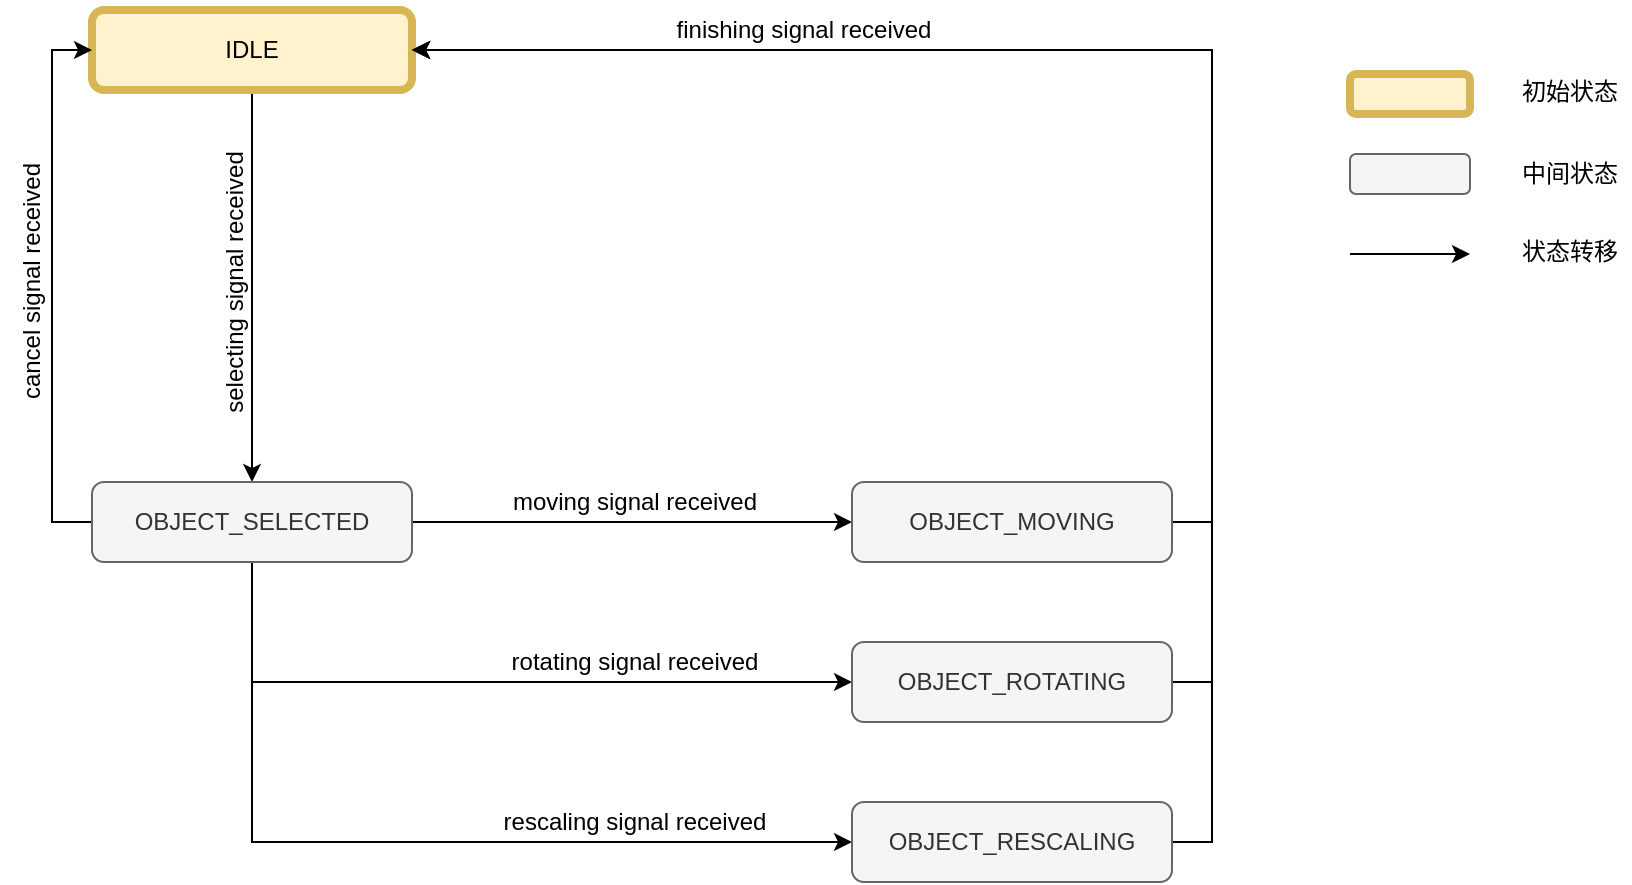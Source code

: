 <mxfile version="19.0.3" type="device"><diagram name="Page-1" id="6q4YjbCsCEjDF3uW9Bo5"><mxGraphModel dx="978" dy="991" grid="1" gridSize="10" guides="1" tooltips="1" connect="1" arrows="1" fold="1" page="1" pageScale="1" pageWidth="850" pageHeight="1100" math="0" shadow="0"><root><mxCell id="0"/><mxCell id="1" parent="0"/><mxCell id="5yvLbwEl-1r1vWmJ1qS_-17" style="edgeStyle=orthogonalEdgeStyle;rounded=0;orthogonalLoop=1;jettySize=auto;html=1;exitX=0.5;exitY=1;exitDx=0;exitDy=0;entryX=0.5;entryY=0;entryDx=0;entryDy=0;" parent="1" source="5yvLbwEl-1r1vWmJ1qS_-1" target="5yvLbwEl-1r1vWmJ1qS_-2" edge="1"><mxGeometry relative="1" as="geometry"><mxPoint x="142" y="200" as="sourcePoint"/><mxPoint x="142" y="440" as="targetPoint"/></mxGeometry></mxCell><mxCell id="5yvLbwEl-1r1vWmJ1qS_-1" value="IDLE" style="rounded=1;whiteSpace=wrap;html=1;fillColor=#fff2cc;strokeColor=#d6b656;strokeWidth=4;" parent="1" vertex="1"><mxGeometry x="100" y="204" width="160" height="40" as="geometry"/></mxCell><mxCell id="n-6eOl7cR6maywZHHqQ9-3" style="edgeStyle=orthogonalEdgeStyle;rounded=0;orthogonalLoop=1;jettySize=auto;html=1;exitX=1;exitY=0.5;exitDx=0;exitDy=0;" parent="1" source="5yvLbwEl-1r1vWmJ1qS_-2" target="n-6eOl7cR6maywZHHqQ9-1" edge="1"><mxGeometry relative="1" as="geometry"/></mxCell><mxCell id="n-6eOl7cR6maywZHHqQ9-10" style="edgeStyle=orthogonalEdgeStyle;rounded=0;orthogonalLoop=1;jettySize=auto;html=1;exitX=0;exitY=0.5;exitDx=0;exitDy=0;entryX=0;entryY=0.5;entryDx=0;entryDy=0;" parent="1" source="5yvLbwEl-1r1vWmJ1qS_-2" target="5yvLbwEl-1r1vWmJ1qS_-1" edge="1"><mxGeometry relative="1" as="geometry"/></mxCell><mxCell id="CRWILKBoxZJsyQT_hSzq-5" style="edgeStyle=orthogonalEdgeStyle;rounded=0;orthogonalLoop=1;jettySize=auto;html=1;exitX=0.5;exitY=1;exitDx=0;exitDy=0;entryX=0;entryY=0.5;entryDx=0;entryDy=0;" parent="1" source="5yvLbwEl-1r1vWmJ1qS_-2" target="CRWILKBoxZJsyQT_hSzq-4" edge="1"><mxGeometry relative="1" as="geometry"/></mxCell><mxCell id="CRWILKBoxZJsyQT_hSzq-8" style="edgeStyle=orthogonalEdgeStyle;rounded=0;orthogonalLoop=1;jettySize=auto;html=1;exitX=0.5;exitY=1;exitDx=0;exitDy=0;entryX=0;entryY=0.5;entryDx=0;entryDy=0;" parent="1" source="5yvLbwEl-1r1vWmJ1qS_-2" target="CRWILKBoxZJsyQT_hSzq-7" edge="1"><mxGeometry relative="1" as="geometry"/></mxCell><mxCell id="5yvLbwEl-1r1vWmJ1qS_-2" value="OBJECT_SELECTED" style="rounded=1;whiteSpace=wrap;html=1;fillColor=#f5f5f5;fontColor=#333333;strokeColor=#666666;" parent="1" vertex="1"><mxGeometry x="100" y="440" width="160" height="40" as="geometry"/></mxCell><mxCell id="5yvLbwEl-1r1vWmJ1qS_-28" value="finishing signal received" style="text;html=1;strokeColor=none;fillColor=none;align=center;verticalAlign=middle;whiteSpace=wrap;rounded=0;rotation=0;" parent="1" vertex="1"><mxGeometry x="381" y="199" width="150" height="30" as="geometry"/></mxCell><mxCell id="CRWILKBoxZJsyQT_hSzq-2" style="edgeStyle=orthogonalEdgeStyle;rounded=0;orthogonalLoop=1;jettySize=auto;html=1;exitX=1;exitY=0.5;exitDx=0;exitDy=0;entryX=1;entryY=0.5;entryDx=0;entryDy=0;" parent="1" source="n-6eOl7cR6maywZHHqQ9-1" target="5yvLbwEl-1r1vWmJ1qS_-1" edge="1"><mxGeometry relative="1" as="geometry"><mxPoint x="640" y="340" as="targetPoint"/></mxGeometry></mxCell><mxCell id="n-6eOl7cR6maywZHHqQ9-1" value="OBJECT_MOVING" style="rounded=1;whiteSpace=wrap;html=1;fillColor=#f5f5f5;fontColor=#333333;strokeColor=#666666;" parent="1" vertex="1"><mxGeometry x="480" y="440" width="160" height="40" as="geometry"/></mxCell><mxCell id="n-6eOl7cR6maywZHHqQ9-12" value="cancel signal received" style="text;html=1;strokeColor=none;fillColor=none;align=center;verticalAlign=middle;whiteSpace=wrap;rounded=0;rotation=-90;" parent="1" vertex="1"><mxGeometry x="-47.5" y="325" width="235" height="30" as="geometry"/></mxCell><mxCell id="n-6eOl7cR6maywZHHqQ9-13" value="moving signal received" style="text;html=1;strokeColor=none;fillColor=none;align=center;verticalAlign=middle;whiteSpace=wrap;rounded=0;rotation=0;" parent="1" vertex="1"><mxGeometry x="254" y="435" width="235" height="30" as="geometry"/></mxCell><mxCell id="n-6eOl7cR6maywZHHqQ9-14" value="selecting signal received" style="text;html=1;strokeColor=none;fillColor=none;align=center;verticalAlign=middle;whiteSpace=wrap;rounded=0;rotation=-90;" parent="1" vertex="1"><mxGeometry x="54" y="325" width="235" height="30" as="geometry"/></mxCell><mxCell id="Wn2ly3mG2TpMB56mMUq0-1" value="" style="rounded=1;whiteSpace=wrap;html=1;fillColor=#fff2cc;strokeColor=#d6b656;strokeWidth=4;" parent="1" vertex="1"><mxGeometry x="729" y="236" width="60" height="20" as="geometry"/></mxCell><mxCell id="Wn2ly3mG2TpMB56mMUq0-2" value="" style="rounded=1;whiteSpace=wrap;html=1;fillColor=#f5f5f5;fontColor=#333333;strokeColor=#666666;" parent="1" vertex="1"><mxGeometry x="729" y="276" width="60" height="20" as="geometry"/></mxCell><mxCell id="Wn2ly3mG2TpMB56mMUq0-3" value="" style="endArrow=classic;html=1;rounded=0;" parent="1" edge="1"><mxGeometry width="50" height="50" relative="1" as="geometry"><mxPoint x="729" y="326" as="sourcePoint"/><mxPoint x="789" y="326" as="targetPoint"/></mxGeometry></mxCell><mxCell id="Wn2ly3mG2TpMB56mMUq0-4" value="初始状态" style="text;html=1;strokeColor=none;fillColor=none;align=center;verticalAlign=middle;whiteSpace=wrap;rounded=0;" parent="1" vertex="1"><mxGeometry x="809" y="230" width="60" height="30" as="geometry"/></mxCell><mxCell id="Wn2ly3mG2TpMB56mMUq0-5" value="中间状态" style="text;html=1;strokeColor=none;fillColor=none;align=center;verticalAlign=middle;whiteSpace=wrap;rounded=0;" parent="1" vertex="1"><mxGeometry x="809" y="271" width="60" height="30" as="geometry"/></mxCell><mxCell id="Wn2ly3mG2TpMB56mMUq0-6" value="状态转移" style="text;html=1;strokeColor=none;fillColor=none;align=center;verticalAlign=middle;whiteSpace=wrap;rounded=0;" parent="1" vertex="1"><mxGeometry x="809" y="310" width="60" height="30" as="geometry"/></mxCell><mxCell id="CRWILKBoxZJsyQT_hSzq-10" style="edgeStyle=orthogonalEdgeStyle;rounded=0;orthogonalLoop=1;jettySize=auto;html=1;exitX=1;exitY=0.5;exitDx=0;exitDy=0;entryX=1;entryY=0.5;entryDx=0;entryDy=0;" parent="1" source="CRWILKBoxZJsyQT_hSzq-4" target="5yvLbwEl-1r1vWmJ1qS_-1" edge="1"><mxGeometry relative="1" as="geometry"/></mxCell><mxCell id="CRWILKBoxZJsyQT_hSzq-4" value="OBJECT_ROTATING" style="rounded=1;whiteSpace=wrap;html=1;fillColor=#f5f5f5;fontColor=#333333;strokeColor=#666666;" parent="1" vertex="1"><mxGeometry x="480" y="520" width="160" height="40" as="geometry"/></mxCell><mxCell id="CRWILKBoxZJsyQT_hSzq-6" value="rotating signal received" style="text;html=1;strokeColor=none;fillColor=none;align=center;verticalAlign=middle;whiteSpace=wrap;rounded=0;rotation=0;" parent="1" vertex="1"><mxGeometry x="254" y="515" width="235" height="30" as="geometry"/></mxCell><mxCell id="CRWILKBoxZJsyQT_hSzq-11" style="edgeStyle=orthogonalEdgeStyle;rounded=0;orthogonalLoop=1;jettySize=auto;html=1;exitX=1;exitY=0.5;exitDx=0;exitDy=0;entryX=1;entryY=0.5;entryDx=0;entryDy=0;" parent="1" source="CRWILKBoxZJsyQT_hSzq-7" target="5yvLbwEl-1r1vWmJ1qS_-1" edge="1"><mxGeometry relative="1" as="geometry"/></mxCell><mxCell id="CRWILKBoxZJsyQT_hSzq-7" value="OBJECT_RESCALING" style="rounded=1;whiteSpace=wrap;html=1;fillColor=#f5f5f5;fontColor=#333333;strokeColor=#666666;" parent="1" vertex="1"><mxGeometry x="480" y="600" width="160" height="40" as="geometry"/></mxCell><mxCell id="CRWILKBoxZJsyQT_hSzq-9" value="rescaling signal received" style="text;html=1;strokeColor=none;fillColor=none;align=center;verticalAlign=middle;whiteSpace=wrap;rounded=0;rotation=0;" parent="1" vertex="1"><mxGeometry x="254" y="595" width="235" height="30" as="geometry"/></mxCell></root></mxGraphModel></diagram></mxfile>